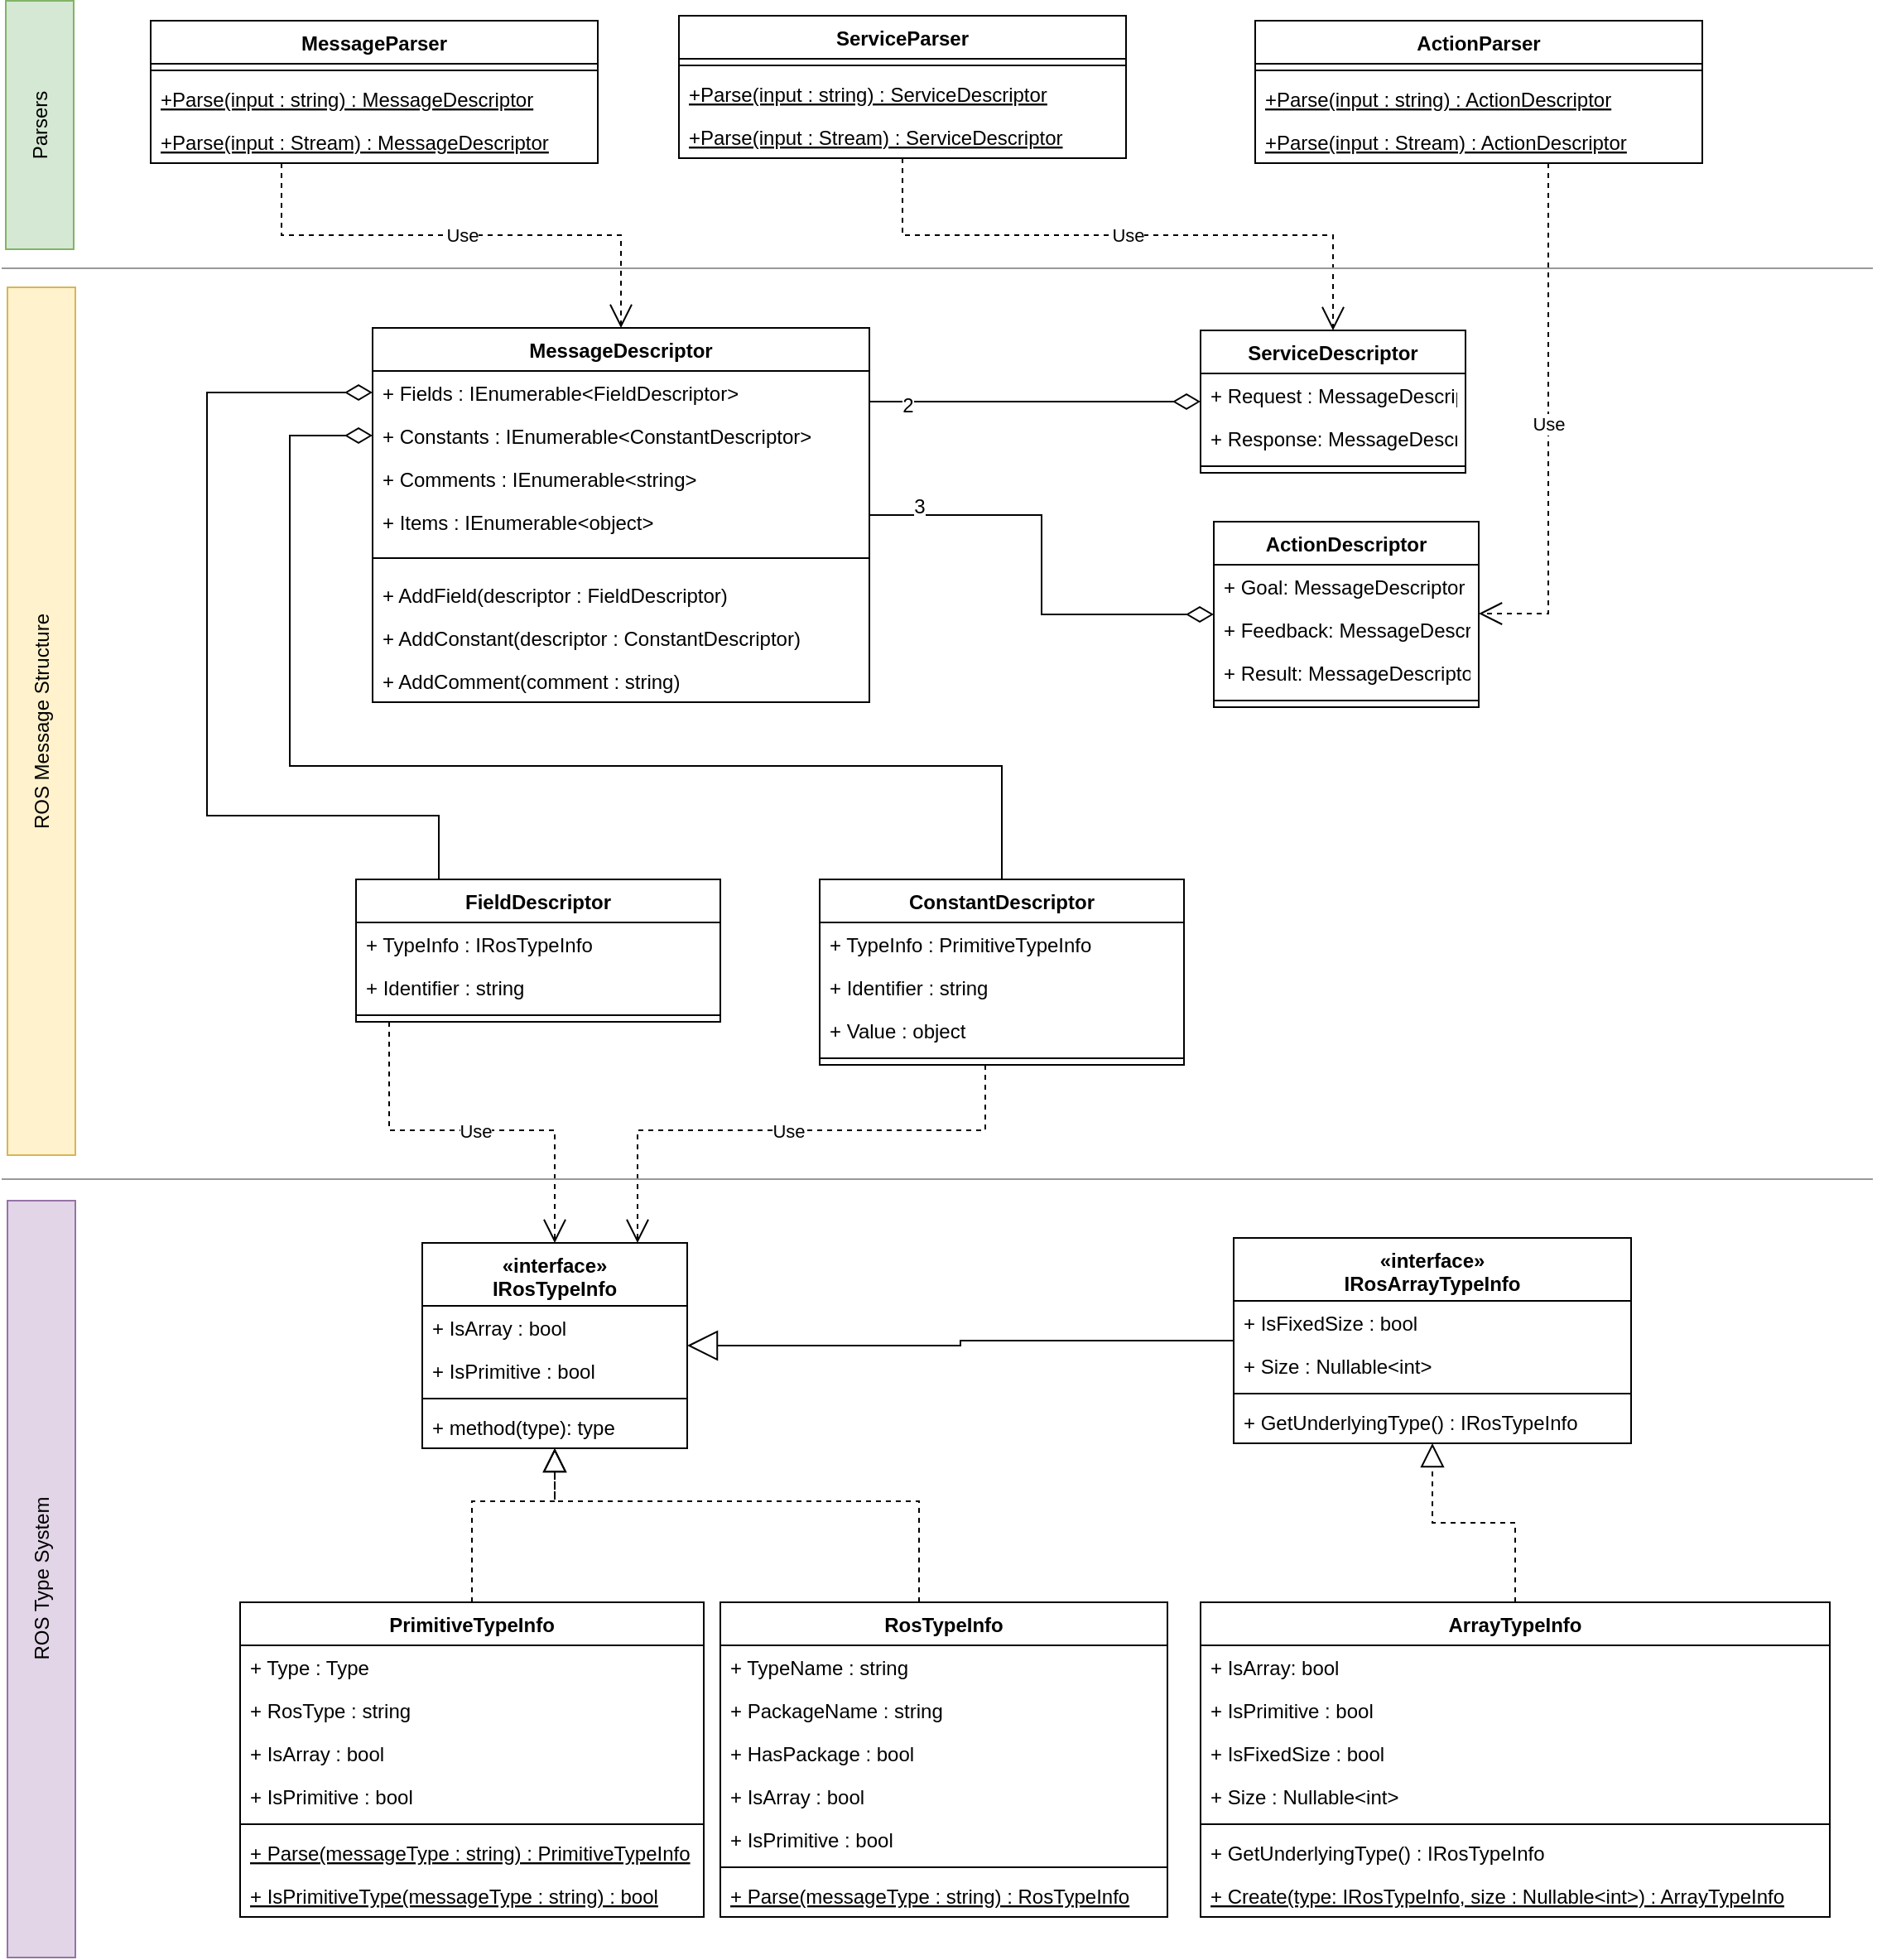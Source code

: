 <mxfile version="10.6.3" type="device"><diagram id="qIVqryf3DqR0_t44Gg5U" name="Seite-1"><mxGraphModel dx="2861" dy="1208" grid="1" gridSize="10" guides="1" tooltips="1" connect="1" arrows="1" fold="1" page="1" pageScale="1" pageWidth="827" pageHeight="1169" math="0" shadow="0"><root><mxCell id="0"/><mxCell id="1" parent="0"/><mxCell id="UwxIVb6_QU6ZaMt9TQQ8-121" value="Parsers" style="rounded=0;whiteSpace=wrap;html=1;fillColor=#d5e8d4;strokeColor=#82b366;rotation=-90;" vertex="1" parent="1"><mxGeometry x="-822" y="83" width="150" height="41" as="geometry"/></mxCell><mxCell id="UwxIVb6_QU6ZaMt9TQQ8-1" value="MessageDescriptor&#10;" style="swimlane;fontStyle=1;align=center;verticalAlign=top;childLayout=stackLayout;horizontal=1;startSize=26;horizontalStack=0;resizeParent=1;resizeParentMax=0;resizeLast=0;collapsible=1;marginBottom=0;" vertex="1" parent="1"><mxGeometry x="-546" y="226" width="300" height="226" as="geometry"/></mxCell><mxCell id="UwxIVb6_QU6ZaMt9TQQ8-2" value="+ Fields : IEnumerable&lt;FieldDescriptor&gt;&#10;" style="text;strokeColor=none;fillColor=none;align=left;verticalAlign=top;spacingLeft=4;spacingRight=4;overflow=hidden;rotatable=0;points=[[0,0.5],[1,0.5]];portConstraint=eastwest;" vertex="1" parent="UwxIVb6_QU6ZaMt9TQQ8-1"><mxGeometry y="26" width="300" height="26" as="geometry"/></mxCell><mxCell id="UwxIVb6_QU6ZaMt9TQQ8-5" value="+ Constants : IEnumerable&lt;ConstantDescriptor&gt;&#10;" style="text;strokeColor=none;fillColor=none;align=left;verticalAlign=top;spacingLeft=4;spacingRight=4;overflow=hidden;rotatable=0;points=[[0,0.5],[1,0.5]];portConstraint=eastwest;" vertex="1" parent="UwxIVb6_QU6ZaMt9TQQ8-1"><mxGeometry y="52" width="300" height="26" as="geometry"/></mxCell><mxCell id="UwxIVb6_QU6ZaMt9TQQ8-6" value="+ Comments : IEnumerable&lt;string&gt;&#10;" style="text;strokeColor=none;fillColor=none;align=left;verticalAlign=top;spacingLeft=4;spacingRight=4;overflow=hidden;rotatable=0;points=[[0,0.5],[1,0.5]];portConstraint=eastwest;" vertex="1" parent="UwxIVb6_QU6ZaMt9TQQ8-1"><mxGeometry y="78" width="300" height="26" as="geometry"/></mxCell><mxCell id="UwxIVb6_QU6ZaMt9TQQ8-9" value="+ Items : IEnumerable&lt;object&gt;&#10;" style="text;strokeColor=none;fillColor=none;align=left;verticalAlign=top;spacingLeft=4;spacingRight=4;overflow=hidden;rotatable=0;points=[[0,0.5],[1,0.5]];portConstraint=eastwest;" vertex="1" parent="UwxIVb6_QU6ZaMt9TQQ8-1"><mxGeometry y="104" width="300" height="26" as="geometry"/></mxCell><mxCell id="UwxIVb6_QU6ZaMt9TQQ8-3" value="" style="line;strokeWidth=1;fillColor=none;align=left;verticalAlign=middle;spacingTop=-1;spacingLeft=3;spacingRight=3;rotatable=0;labelPosition=right;points=[];portConstraint=eastwest;" vertex="1" parent="UwxIVb6_QU6ZaMt9TQQ8-1"><mxGeometry y="130" width="300" height="18" as="geometry"/></mxCell><mxCell id="UwxIVb6_QU6ZaMt9TQQ8-4" value="+ AddField(descriptor : FieldDescriptor)&#10;" style="text;strokeColor=none;fillColor=none;align=left;verticalAlign=top;spacingLeft=4;spacingRight=4;overflow=hidden;rotatable=0;points=[[0,0.5],[1,0.5]];portConstraint=eastwest;" vertex="1" parent="UwxIVb6_QU6ZaMt9TQQ8-1"><mxGeometry y="148" width="300" height="26" as="geometry"/></mxCell><mxCell id="UwxIVb6_QU6ZaMt9TQQ8-7" value="+ AddConstant(descriptor : ConstantDescriptor)&#10;" style="text;strokeColor=none;fillColor=none;align=left;verticalAlign=top;spacingLeft=4;spacingRight=4;overflow=hidden;rotatable=0;points=[[0,0.5],[1,0.5]];portConstraint=eastwest;" vertex="1" parent="UwxIVb6_QU6ZaMt9TQQ8-1"><mxGeometry y="174" width="300" height="26" as="geometry"/></mxCell><mxCell id="UwxIVb6_QU6ZaMt9TQQ8-8" value="+ AddComment(comment : string)&#10;" style="text;strokeColor=none;fillColor=none;align=left;verticalAlign=top;spacingLeft=4;spacingRight=4;overflow=hidden;rotatable=0;points=[[0,0.5],[1,0.5]];portConstraint=eastwest;" vertex="1" parent="UwxIVb6_QU6ZaMt9TQQ8-1"><mxGeometry y="200" width="300" height="26" as="geometry"/></mxCell><mxCell id="UwxIVb6_QU6ZaMt9TQQ8-10" value="FieldDescriptor&#10;" style="swimlane;fontStyle=1;align=center;verticalAlign=top;childLayout=stackLayout;horizontal=1;startSize=26;horizontalStack=0;resizeParent=1;resizeParentMax=0;resizeLast=0;collapsible=1;marginBottom=0;" vertex="1" parent="1"><mxGeometry x="-556" y="559" width="220" height="86" as="geometry"/></mxCell><mxCell id="UwxIVb6_QU6ZaMt9TQQ8-11" value="+ TypeInfo : IRosTypeInfo&#10;" style="text;strokeColor=none;fillColor=none;align=left;verticalAlign=top;spacingLeft=4;spacingRight=4;overflow=hidden;rotatable=0;points=[[0,0.5],[1,0.5]];portConstraint=eastwest;" vertex="1" parent="UwxIVb6_QU6ZaMt9TQQ8-10"><mxGeometry y="26" width="220" height="26" as="geometry"/></mxCell><mxCell id="UwxIVb6_QU6ZaMt9TQQ8-17" value="+ Identifier : string&#10;" style="text;strokeColor=none;fillColor=none;align=left;verticalAlign=top;spacingLeft=4;spacingRight=4;overflow=hidden;rotatable=0;points=[[0,0.5],[1,0.5]];portConstraint=eastwest;" vertex="1" parent="UwxIVb6_QU6ZaMt9TQQ8-10"><mxGeometry y="52" width="220" height="26" as="geometry"/></mxCell><mxCell id="UwxIVb6_QU6ZaMt9TQQ8-12" value="" style="line;strokeWidth=1;fillColor=none;align=left;verticalAlign=middle;spacingTop=-1;spacingLeft=3;spacingRight=3;rotatable=0;labelPosition=right;points=[];portConstraint=eastwest;" vertex="1" parent="UwxIVb6_QU6ZaMt9TQQ8-10"><mxGeometry y="78" width="220" height="8" as="geometry"/></mxCell><mxCell id="UwxIVb6_QU6ZaMt9TQQ8-22" value="ConstantDescriptor&#10;" style="swimlane;fontStyle=1;align=center;verticalAlign=top;childLayout=stackLayout;horizontal=1;startSize=26;horizontalStack=0;resizeParent=1;resizeParentMax=0;resizeLast=0;collapsible=1;marginBottom=0;" vertex="1" parent="1"><mxGeometry x="-276" y="559" width="220" height="112" as="geometry"/></mxCell><mxCell id="UwxIVb6_QU6ZaMt9TQQ8-23" value="+ TypeInfo : PrimitiveTypeInfo&#10;" style="text;strokeColor=none;fillColor=none;align=left;verticalAlign=top;spacingLeft=4;spacingRight=4;overflow=hidden;rotatable=0;points=[[0,0.5],[1,0.5]];portConstraint=eastwest;" vertex="1" parent="UwxIVb6_QU6ZaMt9TQQ8-22"><mxGeometry y="26" width="220" height="26" as="geometry"/></mxCell><mxCell id="UwxIVb6_QU6ZaMt9TQQ8-24" value="+ Identifier : string&#10;" style="text;strokeColor=none;fillColor=none;align=left;verticalAlign=top;spacingLeft=4;spacingRight=4;overflow=hidden;rotatable=0;points=[[0,0.5],[1,0.5]];portConstraint=eastwest;" vertex="1" parent="UwxIVb6_QU6ZaMt9TQQ8-22"><mxGeometry y="52" width="220" height="26" as="geometry"/></mxCell><mxCell id="UwxIVb6_QU6ZaMt9TQQ8-26" value="+ Value : object&#10;" style="text;strokeColor=none;fillColor=none;align=left;verticalAlign=top;spacingLeft=4;spacingRight=4;overflow=hidden;rotatable=0;points=[[0,0.5],[1,0.5]];portConstraint=eastwest;" vertex="1" parent="UwxIVb6_QU6ZaMt9TQQ8-22"><mxGeometry y="78" width="220" height="26" as="geometry"/></mxCell><mxCell id="UwxIVb6_QU6ZaMt9TQQ8-25" value="" style="line;strokeWidth=1;fillColor=none;align=left;verticalAlign=middle;spacingTop=-1;spacingLeft=3;spacingRight=3;rotatable=0;labelPosition=right;points=[];portConstraint=eastwest;" vertex="1" parent="UwxIVb6_QU6ZaMt9TQQ8-22"><mxGeometry y="104" width="220" height="8" as="geometry"/></mxCell><mxCell id="UwxIVb6_QU6ZaMt9TQQ8-29" value="«interface»&#10;IRosTypeInfo" style="swimlane;fontStyle=1;align=center;verticalAlign=top;childLayout=stackLayout;horizontal=1;startSize=38;horizontalStack=0;resizeParent=1;resizeParentMax=0;resizeLast=0;collapsible=1;marginBottom=0;" vertex="1" parent="1"><mxGeometry x="-516" y="778.5" width="160" height="124" as="geometry"/></mxCell><mxCell id="UwxIVb6_QU6ZaMt9TQQ8-30" value="+ IsArray : bool&#10;&#10;" style="text;strokeColor=none;fillColor=none;align=left;verticalAlign=top;spacingLeft=4;spacingRight=4;overflow=hidden;rotatable=0;points=[[0,0.5],[1,0.5]];portConstraint=eastwest;" vertex="1" parent="UwxIVb6_QU6ZaMt9TQQ8-29"><mxGeometry y="38" width="160" height="26" as="geometry"/></mxCell><mxCell id="UwxIVb6_QU6ZaMt9TQQ8-39" value="+ IsPrimitive : bool&#10;" style="text;strokeColor=none;fillColor=none;align=left;verticalAlign=top;spacingLeft=4;spacingRight=4;overflow=hidden;rotatable=0;points=[[0,0.5],[1,0.5]];portConstraint=eastwest;" vertex="1" parent="UwxIVb6_QU6ZaMt9TQQ8-29"><mxGeometry y="64" width="160" height="26" as="geometry"/></mxCell><mxCell id="UwxIVb6_QU6ZaMt9TQQ8-31" value="" style="line;strokeWidth=1;fillColor=none;align=left;verticalAlign=middle;spacingTop=-1;spacingLeft=3;spacingRight=3;rotatable=0;labelPosition=right;points=[];portConstraint=eastwest;" vertex="1" parent="UwxIVb6_QU6ZaMt9TQQ8-29"><mxGeometry y="90" width="160" height="8" as="geometry"/></mxCell><mxCell id="UwxIVb6_QU6ZaMt9TQQ8-32" value="+ method(type): type" style="text;strokeColor=none;fillColor=none;align=left;verticalAlign=top;spacingLeft=4;spacingRight=4;overflow=hidden;rotatable=0;points=[[0,0.5],[1,0.5]];portConstraint=eastwest;" vertex="1" parent="UwxIVb6_QU6ZaMt9TQQ8-29"><mxGeometry y="98" width="160" height="26" as="geometry"/></mxCell><mxCell id="UwxIVb6_QU6ZaMt9TQQ8-40" value="«interface»&#10;IRosArrayTypeInfo" style="swimlane;fontStyle=1;align=center;verticalAlign=top;childLayout=stackLayout;horizontal=1;startSize=38;horizontalStack=0;resizeParent=1;resizeParentMax=0;resizeLast=0;collapsible=1;marginBottom=0;" vertex="1" parent="1"><mxGeometry x="-26" y="775.5" width="240" height="124" as="geometry"/></mxCell><mxCell id="UwxIVb6_QU6ZaMt9TQQ8-41" value="+ IsFixedSize : bool&#10;" style="text;strokeColor=none;fillColor=none;align=left;verticalAlign=top;spacingLeft=4;spacingRight=4;overflow=hidden;rotatable=0;points=[[0,0.5],[1,0.5]];portConstraint=eastwest;" vertex="1" parent="UwxIVb6_QU6ZaMt9TQQ8-40"><mxGeometry y="38" width="240" height="26" as="geometry"/></mxCell><mxCell id="UwxIVb6_QU6ZaMt9TQQ8-51" value="+ Size : Nullable&lt;int&gt;&#10;" style="text;strokeColor=none;fillColor=none;align=left;verticalAlign=top;spacingLeft=4;spacingRight=4;overflow=hidden;rotatable=0;points=[[0,0.5],[1,0.5]];portConstraint=eastwest;" vertex="1" parent="UwxIVb6_QU6ZaMt9TQQ8-40"><mxGeometry y="64" width="240" height="26" as="geometry"/></mxCell><mxCell id="UwxIVb6_QU6ZaMt9TQQ8-43" value="" style="line;strokeWidth=1;fillColor=none;align=left;verticalAlign=middle;spacingTop=-1;spacingLeft=3;spacingRight=3;rotatable=0;labelPosition=right;points=[];portConstraint=eastwest;" vertex="1" parent="UwxIVb6_QU6ZaMt9TQQ8-40"><mxGeometry y="90" width="240" height="8" as="geometry"/></mxCell><mxCell id="UwxIVb6_QU6ZaMt9TQQ8-44" value="+ GetUnderlyingType() : IRosTypeInfo" style="text;strokeColor=none;fillColor=none;align=left;verticalAlign=top;spacingLeft=4;spacingRight=4;overflow=hidden;rotatable=0;points=[[0,0.5],[1,0.5]];portConstraint=eastwest;" vertex="1" parent="UwxIVb6_QU6ZaMt9TQQ8-40"><mxGeometry y="98" width="240" height="26" as="geometry"/></mxCell><mxCell id="UwxIVb6_QU6ZaMt9TQQ8-45" value="ArrayTypeInfo" style="swimlane;fontStyle=1;align=center;verticalAlign=top;childLayout=stackLayout;horizontal=1;startSize=26;horizontalStack=0;resizeParent=1;resizeParentMax=0;resizeLast=0;collapsible=1;marginBottom=0;" vertex="1" parent="1"><mxGeometry x="-46" y="995.5" width="380" height="190" as="geometry"/></mxCell><mxCell id="UwxIVb6_QU6ZaMt9TQQ8-53" value="+ IsArray: bool&#10;" style="text;strokeColor=none;fillColor=none;align=left;verticalAlign=top;spacingLeft=4;spacingRight=4;overflow=hidden;rotatable=0;points=[[0,0.5],[1,0.5]];portConstraint=eastwest;" vertex="1" parent="UwxIVb6_QU6ZaMt9TQQ8-45"><mxGeometry y="26" width="380" height="26" as="geometry"/></mxCell><mxCell id="UwxIVb6_QU6ZaMt9TQQ8-54" value="+ IsPrimitive : bool&#10;" style="text;strokeColor=none;fillColor=none;align=left;verticalAlign=top;spacingLeft=4;spacingRight=4;overflow=hidden;rotatable=0;points=[[0,0.5],[1,0.5]];portConstraint=eastwest;" vertex="1" parent="UwxIVb6_QU6ZaMt9TQQ8-45"><mxGeometry y="52" width="380" height="26" as="geometry"/></mxCell><mxCell id="UwxIVb6_QU6ZaMt9TQQ8-46" value="+ IsFixedSize : bool&#10;&#10;" style="text;strokeColor=none;fillColor=none;align=left;verticalAlign=top;spacingLeft=4;spacingRight=4;overflow=hidden;rotatable=0;points=[[0,0.5],[1,0.5]];portConstraint=eastwest;" vertex="1" parent="UwxIVb6_QU6ZaMt9TQQ8-45"><mxGeometry y="78" width="380" height="26" as="geometry"/></mxCell><mxCell id="UwxIVb6_QU6ZaMt9TQQ8-49" value="+ Size : Nullable&lt;int&gt;" style="text;strokeColor=none;fillColor=none;align=left;verticalAlign=top;spacingLeft=4;spacingRight=4;overflow=hidden;rotatable=0;points=[[0,0.5],[1,0.5]];portConstraint=eastwest;" vertex="1" parent="UwxIVb6_QU6ZaMt9TQQ8-45"><mxGeometry y="104" width="380" height="26" as="geometry"/></mxCell><mxCell id="UwxIVb6_QU6ZaMt9TQQ8-47" value="" style="line;strokeWidth=1;fillColor=none;align=left;verticalAlign=middle;spacingTop=-1;spacingLeft=3;spacingRight=3;rotatable=0;labelPosition=right;points=[];portConstraint=eastwest;" vertex="1" parent="UwxIVb6_QU6ZaMt9TQQ8-45"><mxGeometry y="130" width="380" height="8" as="geometry"/></mxCell><mxCell id="UwxIVb6_QU6ZaMt9TQQ8-48" value="+ GetUnderlyingType() : IRosTypeInfo" style="text;strokeColor=none;fillColor=none;align=left;verticalAlign=top;spacingLeft=4;spacingRight=4;overflow=hidden;rotatable=0;points=[[0,0.5],[1,0.5]];portConstraint=eastwest;" vertex="1" parent="UwxIVb6_QU6ZaMt9TQQ8-45"><mxGeometry y="138" width="380" height="26" as="geometry"/></mxCell><mxCell id="UwxIVb6_QU6ZaMt9TQQ8-71" value="+ Create(type: IRosTypeInfo, size : Nullable&lt;int&gt;) : ArrayTypeInfo" style="text;strokeColor=none;fillColor=none;align=left;verticalAlign=top;spacingLeft=4;spacingRight=4;overflow=hidden;rotatable=0;points=[[0,0.5],[1,0.5]];portConstraint=eastwest;fontStyle=4" vertex="1" parent="UwxIVb6_QU6ZaMt9TQQ8-45"><mxGeometry y="164" width="380" height="26" as="geometry"/></mxCell><mxCell id="UwxIVb6_QU6ZaMt9TQQ8-55" value="PrimitiveTypeInfo&#10;" style="swimlane;fontStyle=1;align=center;verticalAlign=top;childLayout=stackLayout;horizontal=1;startSize=26;horizontalStack=0;resizeParent=1;resizeParentMax=0;resizeLast=0;collapsible=1;marginBottom=0;" vertex="1" parent="1"><mxGeometry x="-626" y="995.5" width="280" height="190" as="geometry"/></mxCell><mxCell id="UwxIVb6_QU6ZaMt9TQQ8-60" value="+ Type : Type&#10;" style="text;strokeColor=none;fillColor=none;align=left;verticalAlign=top;spacingLeft=4;spacingRight=4;overflow=hidden;rotatable=0;points=[[0,0.5],[1,0.5]];portConstraint=eastwest;" vertex="1" parent="UwxIVb6_QU6ZaMt9TQQ8-55"><mxGeometry y="26" width="280" height="26" as="geometry"/></mxCell><mxCell id="UwxIVb6_QU6ZaMt9TQQ8-61" value="+ RosType : string&#10;" style="text;strokeColor=none;fillColor=none;align=left;verticalAlign=top;spacingLeft=4;spacingRight=4;overflow=hidden;rotatable=0;points=[[0,0.5],[1,0.5]];portConstraint=eastwest;" vertex="1" parent="UwxIVb6_QU6ZaMt9TQQ8-55"><mxGeometry y="52" width="280" height="26" as="geometry"/></mxCell><mxCell id="UwxIVb6_QU6ZaMt9TQQ8-56" value="+ IsArray : bool&#10;&#10;" style="text;strokeColor=none;fillColor=none;align=left;verticalAlign=top;spacingLeft=4;spacingRight=4;overflow=hidden;rotatable=0;points=[[0,0.5],[1,0.5]];portConstraint=eastwest;" vertex="1" parent="UwxIVb6_QU6ZaMt9TQQ8-55"><mxGeometry y="78" width="280" height="26" as="geometry"/></mxCell><mxCell id="UwxIVb6_QU6ZaMt9TQQ8-59" value="+ IsPrimitive : bool&#10;" style="text;strokeColor=none;fillColor=none;align=left;verticalAlign=top;spacingLeft=4;spacingRight=4;overflow=hidden;rotatable=0;points=[[0,0.5],[1,0.5]];portConstraint=eastwest;" vertex="1" parent="UwxIVb6_QU6ZaMt9TQQ8-55"><mxGeometry y="104" width="280" height="26" as="geometry"/></mxCell><mxCell id="UwxIVb6_QU6ZaMt9TQQ8-57" value="" style="line;strokeWidth=1;fillColor=none;align=left;verticalAlign=middle;spacingTop=-1;spacingLeft=3;spacingRight=3;rotatable=0;labelPosition=right;points=[];portConstraint=eastwest;" vertex="1" parent="UwxIVb6_QU6ZaMt9TQQ8-55"><mxGeometry y="130" width="280" height="8" as="geometry"/></mxCell><mxCell id="UwxIVb6_QU6ZaMt9TQQ8-58" value="+ Parse(messageType : string) : PrimitiveTypeInfo" style="text;strokeColor=none;fillColor=none;align=left;verticalAlign=top;spacingLeft=4;spacingRight=4;overflow=hidden;rotatable=0;points=[[0,0.5],[1,0.5]];portConstraint=eastwest;fontStyle=4" vertex="1" parent="UwxIVb6_QU6ZaMt9TQQ8-55"><mxGeometry y="138" width="280" height="26" as="geometry"/></mxCell><mxCell id="UwxIVb6_QU6ZaMt9TQQ8-70" value="+ IsPrimitiveType(messageType : string) : bool" style="text;strokeColor=none;fillColor=none;align=left;verticalAlign=top;spacingLeft=4;spacingRight=4;overflow=hidden;rotatable=0;points=[[0,0.5],[1,0.5]];portConstraint=eastwest;fontStyle=4" vertex="1" parent="UwxIVb6_QU6ZaMt9TQQ8-55"><mxGeometry y="164" width="280" height="26" as="geometry"/></mxCell><mxCell id="UwxIVb6_QU6ZaMt9TQQ8-62" value="RosTypeInfo" style="swimlane;fontStyle=1;align=center;verticalAlign=top;childLayout=stackLayout;horizontal=1;startSize=26;horizontalStack=0;resizeParent=1;resizeParentMax=0;resizeLast=0;collapsible=1;marginBottom=0;" vertex="1" parent="1"><mxGeometry x="-336" y="995.5" width="270" height="190" as="geometry"/></mxCell><mxCell id="UwxIVb6_QU6ZaMt9TQQ8-63" value="+ TypeName : string&#10;" style="text;strokeColor=none;fillColor=none;align=left;verticalAlign=top;spacingLeft=4;spacingRight=4;overflow=hidden;rotatable=0;points=[[0,0.5],[1,0.5]];portConstraint=eastwest;" vertex="1" parent="UwxIVb6_QU6ZaMt9TQQ8-62"><mxGeometry y="26" width="270" height="26" as="geometry"/></mxCell><mxCell id="UwxIVb6_QU6ZaMt9TQQ8-66" value="+ PackageName : string&#10;" style="text;strokeColor=none;fillColor=none;align=left;verticalAlign=top;spacingLeft=4;spacingRight=4;overflow=hidden;rotatable=0;points=[[0,0.5],[1,0.5]];portConstraint=eastwest;" vertex="1" parent="UwxIVb6_QU6ZaMt9TQQ8-62"><mxGeometry y="52" width="270" height="26" as="geometry"/></mxCell><mxCell id="UwxIVb6_QU6ZaMt9TQQ8-67" value="+ HasPackage : bool&#10;" style="text;strokeColor=none;fillColor=none;align=left;verticalAlign=top;spacingLeft=4;spacingRight=4;overflow=hidden;rotatable=0;points=[[0,0.5],[1,0.5]];portConstraint=eastwest;" vertex="1" parent="UwxIVb6_QU6ZaMt9TQQ8-62"><mxGeometry y="78" width="270" height="26" as="geometry"/></mxCell><mxCell id="UwxIVb6_QU6ZaMt9TQQ8-68" value="+ IsArray : bool&#10;" style="text;strokeColor=none;fillColor=none;align=left;verticalAlign=top;spacingLeft=4;spacingRight=4;overflow=hidden;rotatable=0;points=[[0,0.5],[1,0.5]];portConstraint=eastwest;" vertex="1" parent="UwxIVb6_QU6ZaMt9TQQ8-62"><mxGeometry y="104" width="270" height="26" as="geometry"/></mxCell><mxCell id="UwxIVb6_QU6ZaMt9TQQ8-69" value="+ IsPrimitive : bool&#10;" style="text;strokeColor=none;fillColor=none;align=left;verticalAlign=top;spacingLeft=4;spacingRight=4;overflow=hidden;rotatable=0;points=[[0,0.5],[1,0.5]];portConstraint=eastwest;" vertex="1" parent="UwxIVb6_QU6ZaMt9TQQ8-62"><mxGeometry y="130" width="270" height="26" as="geometry"/></mxCell><mxCell id="UwxIVb6_QU6ZaMt9TQQ8-64" value="" style="line;strokeWidth=1;fillColor=none;align=left;verticalAlign=middle;spacingTop=-1;spacingLeft=3;spacingRight=3;rotatable=0;labelPosition=right;points=[];portConstraint=eastwest;" vertex="1" parent="UwxIVb6_QU6ZaMt9TQQ8-62"><mxGeometry y="156" width="270" height="8" as="geometry"/></mxCell><mxCell id="UwxIVb6_QU6ZaMt9TQQ8-65" value="+ Parse(messageType : string) : RosTypeInfo" style="text;strokeColor=none;fillColor=none;align=left;verticalAlign=top;spacingLeft=4;spacingRight=4;overflow=hidden;rotatable=0;points=[[0,0.5],[1,0.5]];portConstraint=eastwest;fontStyle=4" vertex="1" parent="UwxIVb6_QU6ZaMt9TQQ8-62"><mxGeometry y="164" width="270" height="26" as="geometry"/></mxCell><mxCell id="UwxIVb6_QU6ZaMt9TQQ8-74" value="" style="endArrow=block;dashed=1;endFill=0;endSize=12;html=1;rounded=0;edgeStyle=orthogonalEdgeStyle;" edge="1" parent="1" source="UwxIVb6_QU6ZaMt9TQQ8-55" target="UwxIVb6_QU6ZaMt9TQQ8-29"><mxGeometry width="160" relative="1" as="geometry"><mxPoint x="-546" y="944.5" as="sourcePoint"/><mxPoint x="-386" y="944.5" as="targetPoint"/><Array as="points"><mxPoint x="-486" y="934.5"/><mxPoint x="-436" y="934.5"/></Array></mxGeometry></mxCell><mxCell id="UwxIVb6_QU6ZaMt9TQQ8-75" value="" style="endArrow=block;dashed=1;endFill=0;endSize=12;html=1;rounded=0;edgeStyle=orthogonalEdgeStyle;" edge="1" parent="1" source="UwxIVb6_QU6ZaMt9TQQ8-62" target="UwxIVb6_QU6ZaMt9TQQ8-29"><mxGeometry width="160" relative="1" as="geometry"><mxPoint x="-457" y="1005.5" as="sourcePoint"/><mxPoint x="-438.4" y="912.5" as="targetPoint"/><Array as="points"><mxPoint x="-216" y="934.5"/><mxPoint x="-436" y="934.5"/></Array></mxGeometry></mxCell><mxCell id="UwxIVb6_QU6ZaMt9TQQ8-76" value="" style="endArrow=block;dashed=1;endFill=0;endSize=12;html=1;rounded=0;edgeStyle=orthogonalEdgeStyle;" edge="1" parent="1" source="UwxIVb6_QU6ZaMt9TQQ8-45" target="UwxIVb6_QU6ZaMt9TQQ8-40"><mxGeometry width="160" relative="1" as="geometry"><mxPoint x="-122.3" y="982.5" as="sourcePoint"/><mxPoint x="-209.72" y="889.5" as="targetPoint"/></mxGeometry></mxCell><mxCell id="UwxIVb6_QU6ZaMt9TQQ8-77" value="" style="endArrow=block;endSize=16;endFill=0;html=1;rounded=0;edgeStyle=orthogonalEdgeStyle;" edge="1" parent="1" source="UwxIVb6_QU6ZaMt9TQQ8-40" target="UwxIVb6_QU6ZaMt9TQQ8-29"><mxGeometry x="-0.03" y="-1" width="160" relative="1" as="geometry"><mxPoint x="-246" y="854.5" as="sourcePoint"/><mxPoint x="-156" y="774.5" as="targetPoint"/><mxPoint as="offset"/></mxGeometry></mxCell><mxCell id="UwxIVb6_QU6ZaMt9TQQ8-78" value="Use" style="endArrow=open;endSize=12;dashed=1;html=1;rounded=0;edgeStyle=orthogonalEdgeStyle;" edge="1" parent="1" source="UwxIVb6_QU6ZaMt9TQQ8-10" target="UwxIVb6_QU6ZaMt9TQQ8-29"><mxGeometry width="160" relative="1" as="geometry"><mxPoint x="-456" y="704.5" as="sourcePoint"/><mxPoint x="-296" y="704.5" as="targetPoint"/><Array as="points"><mxPoint x="-536" y="710.5"/><mxPoint x="-436" y="710.5"/></Array></mxGeometry></mxCell><mxCell id="UwxIVb6_QU6ZaMt9TQQ8-79" value="Use" style="endArrow=open;endSize=12;dashed=1;html=1;rounded=0;edgeStyle=orthogonalEdgeStyle;" edge="1" parent="1" source="UwxIVb6_QU6ZaMt9TQQ8-22" target="UwxIVb6_QU6ZaMt9TQQ8-29"><mxGeometry width="160" relative="1" as="geometry"><mxPoint x="-405.897" y="651.5" as="sourcePoint"/><mxPoint x="-276" y="754.5" as="targetPoint"/><Array as="points"><mxPoint x="-176" y="710.5"/><mxPoint x="-386" y="710.5"/></Array></mxGeometry></mxCell><mxCell id="UwxIVb6_QU6ZaMt9TQQ8-80" value="" style="endArrow=none;html=1;endSize=12;startArrow=diamondThin;startSize=14;startFill=0;edgeStyle=orthogonalEdgeStyle;align=left;verticalAlign=bottom;rounded=0;endFill=0;" edge="1" parent="1" source="UwxIVb6_QU6ZaMt9TQQ8-2" target="UwxIVb6_QU6ZaMt9TQQ8-10"><mxGeometry x="-0.908" y="-10" relative="1" as="geometry"><mxPoint x="304" y="280.5" as="sourcePoint"/><mxPoint x="-126" y="510.5" as="targetPoint"/><Array as="points"><mxPoint x="-646" y="265.5"/><mxPoint x="-646" y="520.5"/><mxPoint x="-506" y="520.5"/></Array><mxPoint as="offset"/></mxGeometry></mxCell><mxCell id="UwxIVb6_QU6ZaMt9TQQ8-82" value="" style="endArrow=none;html=1;endSize=12;startArrow=diamondThin;startSize=14;startFill=0;edgeStyle=orthogonalEdgeStyle;align=left;verticalAlign=bottom;rounded=0;endFill=0;" edge="1" parent="1" source="UwxIVb6_QU6ZaMt9TQQ8-5" target="UwxIVb6_QU6ZaMt9TQQ8-22"><mxGeometry x="-0.546" y="-10" relative="1" as="geometry"><mxPoint x="84" y="530.5" as="sourcePoint"/><mxPoint x="354" y="510.5" as="targetPoint"/><Array as="points"><mxPoint x="-596" y="291.5"/><mxPoint x="-596" y="490.5"/><mxPoint x="-166" y="490.5"/></Array><mxPoint as="offset"/></mxGeometry></mxCell><mxCell id="UwxIVb6_QU6ZaMt9TQQ8-86" value="ServiceDescriptor&#10;" style="swimlane;fontStyle=1;align=center;verticalAlign=top;childLayout=stackLayout;horizontal=1;startSize=26;horizontalStack=0;resizeParent=1;resizeParentMax=0;resizeLast=0;collapsible=1;marginBottom=0;" vertex="1" parent="1"><mxGeometry x="-46" y="227.5" width="160" height="86" as="geometry"/></mxCell><mxCell id="UwxIVb6_QU6ZaMt9TQQ8-87" value="+ Request : MessageDescriptor" style="text;strokeColor=none;fillColor=none;align=left;verticalAlign=top;spacingLeft=4;spacingRight=4;overflow=hidden;rotatable=0;points=[[0,0.5],[1,0.5]];portConstraint=eastwest;" vertex="1" parent="UwxIVb6_QU6ZaMt9TQQ8-86"><mxGeometry y="26" width="160" height="26" as="geometry"/></mxCell><mxCell id="UwxIVb6_QU6ZaMt9TQQ8-90" value="+ Response: MessageDescriptor" style="text;strokeColor=none;fillColor=none;align=left;verticalAlign=top;spacingLeft=4;spacingRight=4;overflow=hidden;rotatable=0;points=[[0,0.5],[1,0.5]];portConstraint=eastwest;" vertex="1" parent="UwxIVb6_QU6ZaMt9TQQ8-86"><mxGeometry y="52" width="160" height="26" as="geometry"/></mxCell><mxCell id="UwxIVb6_QU6ZaMt9TQQ8-88" value="" style="line;strokeWidth=1;fillColor=none;align=left;verticalAlign=middle;spacingTop=-1;spacingLeft=3;spacingRight=3;rotatable=0;labelPosition=right;points=[];portConstraint=eastwest;" vertex="1" parent="UwxIVb6_QU6ZaMt9TQQ8-86"><mxGeometry y="78" width="160" height="8" as="geometry"/></mxCell><mxCell id="UwxIVb6_QU6ZaMt9TQQ8-91" value="ActionDescriptor&#10;" style="swimlane;fontStyle=1;align=center;verticalAlign=top;childLayout=stackLayout;horizontal=1;startSize=26;horizontalStack=0;resizeParent=1;resizeParentMax=0;resizeLast=0;collapsible=1;marginBottom=0;" vertex="1" parent="1"><mxGeometry x="-38" y="343" width="160" height="112" as="geometry"/></mxCell><mxCell id="UwxIVb6_QU6ZaMt9TQQ8-92" value="+ Goal: MessageDescriptor" style="text;strokeColor=none;fillColor=none;align=left;verticalAlign=top;spacingLeft=4;spacingRight=4;overflow=hidden;rotatable=0;points=[[0,0.5],[1,0.5]];portConstraint=eastwest;" vertex="1" parent="UwxIVb6_QU6ZaMt9TQQ8-91"><mxGeometry y="26" width="160" height="26" as="geometry"/></mxCell><mxCell id="UwxIVb6_QU6ZaMt9TQQ8-93" value="+ Feedback: MessageDescriptor" style="text;strokeColor=none;fillColor=none;align=left;verticalAlign=top;spacingLeft=4;spacingRight=4;overflow=hidden;rotatable=0;points=[[0,0.5],[1,0.5]];portConstraint=eastwest;" vertex="1" parent="UwxIVb6_QU6ZaMt9TQQ8-91"><mxGeometry y="52" width="160" height="26" as="geometry"/></mxCell><mxCell id="UwxIVb6_QU6ZaMt9TQQ8-95" value="+ Result: MessageDescriptor" style="text;strokeColor=none;fillColor=none;align=left;verticalAlign=top;spacingLeft=4;spacingRight=4;overflow=hidden;rotatable=0;points=[[0,0.5],[1,0.5]];portConstraint=eastwest;" vertex="1" parent="UwxIVb6_QU6ZaMt9TQQ8-91"><mxGeometry y="78" width="160" height="26" as="geometry"/></mxCell><mxCell id="UwxIVb6_QU6ZaMt9TQQ8-94" value="" style="line;strokeWidth=1;fillColor=none;align=left;verticalAlign=middle;spacingTop=-1;spacingLeft=3;spacingRight=3;rotatable=0;labelPosition=right;points=[];portConstraint=eastwest;" vertex="1" parent="UwxIVb6_QU6ZaMt9TQQ8-91"><mxGeometry y="104" width="160" height="8" as="geometry"/></mxCell><mxCell id="UwxIVb6_QU6ZaMt9TQQ8-96" value="" style="endArrow=none;html=1;endSize=12;startArrow=diamondThin;startSize=14;startFill=0;edgeStyle=orthogonalEdgeStyle;align=left;verticalAlign=bottom;rounded=0;endFill=0;" edge="1" parent="1" source="UwxIVb6_QU6ZaMt9TQQ8-91" target="UwxIVb6_QU6ZaMt9TQQ8-1"><mxGeometry x="-1" y="3" relative="1" as="geometry"><mxPoint x="-486" y="600.5" as="sourcePoint"/><mxPoint x="-326" y="600.5" as="targetPoint"/></mxGeometry></mxCell><mxCell id="UwxIVb6_QU6ZaMt9TQQ8-98" value="3&lt;br&gt;&lt;br&gt;" style="text;html=1;resizable=0;points=[];align=center;verticalAlign=middle;labelBackgroundColor=#ffffff;" vertex="1" connectable="0" parent="UwxIVb6_QU6ZaMt9TQQ8-96"><mxGeometry x="0.775" y="2" relative="1" as="geometry"><mxPoint as="offset"/></mxGeometry></mxCell><mxCell id="UwxIVb6_QU6ZaMt9TQQ8-99" value="" style="endArrow=none;html=1;endSize=12;startArrow=diamondThin;startSize=14;startFill=0;edgeStyle=orthogonalEdgeStyle;align=left;verticalAlign=bottom;rounded=0;endFill=0;" edge="1" parent="1" source="UwxIVb6_QU6ZaMt9TQQ8-86" target="UwxIVb6_QU6ZaMt9TQQ8-1"><mxGeometry x="-1" y="3" relative="1" as="geometry"><mxPoint x="-346" y="418.5" as="sourcePoint"/><mxPoint x="-216" y="352.667" as="targetPoint"/><Array as="points"><mxPoint x="-291" y="269.5"/><mxPoint x="-291" y="310.5"/></Array></mxGeometry></mxCell><mxCell id="UwxIVb6_QU6ZaMt9TQQ8-100" value="2" style="text;html=1;resizable=0;points=[];align=center;verticalAlign=middle;labelBackgroundColor=#ffffff;" vertex="1" connectable="0" parent="UwxIVb6_QU6ZaMt9TQQ8-99"><mxGeometry x="0.775" y="2" relative="1" as="geometry"><mxPoint as="offset"/></mxGeometry></mxCell><mxCell id="UwxIVb6_QU6ZaMt9TQQ8-101" value="MessageParser" style="swimlane;fontStyle=1;align=center;verticalAlign=top;childLayout=stackLayout;horizontal=1;startSize=26;horizontalStack=0;resizeParent=1;resizeParentMax=0;resizeLast=0;collapsible=1;marginBottom=0;" vertex="1" parent="1"><mxGeometry x="-680" y="40.5" width="270" height="86" as="geometry"/></mxCell><mxCell id="UwxIVb6_QU6ZaMt9TQQ8-103" value="" style="line;strokeWidth=1;fillColor=none;align=left;verticalAlign=middle;spacingTop=-1;spacingLeft=3;spacingRight=3;rotatable=0;labelPosition=right;points=[];portConstraint=eastwest;" vertex="1" parent="UwxIVb6_QU6ZaMt9TQQ8-101"><mxGeometry y="26" width="270" height="8" as="geometry"/></mxCell><mxCell id="UwxIVb6_QU6ZaMt9TQQ8-106" value="+Parse(input : string) : MessageDescriptor" style="text;strokeColor=none;fillColor=none;align=left;verticalAlign=top;spacingLeft=4;spacingRight=4;overflow=hidden;rotatable=0;points=[[0,0.5],[1,0.5]];portConstraint=eastwest;fontStyle=4" vertex="1" parent="UwxIVb6_QU6ZaMt9TQQ8-101"><mxGeometry y="34" width="270" height="26" as="geometry"/></mxCell><mxCell id="UwxIVb6_QU6ZaMt9TQQ8-105" value="+Parse(input : Stream) : MessageDescriptor" style="text;strokeColor=none;fillColor=none;align=left;verticalAlign=top;spacingLeft=4;spacingRight=4;overflow=hidden;rotatable=0;points=[[0,0.5],[1,0.5]];portConstraint=eastwest;fontStyle=4" vertex="1" parent="UwxIVb6_QU6ZaMt9TQQ8-101"><mxGeometry y="60" width="270" height="26" as="geometry"/></mxCell><mxCell id="UwxIVb6_QU6ZaMt9TQQ8-107" value="ServiceParser" style="swimlane;fontStyle=1;align=center;verticalAlign=top;childLayout=stackLayout;horizontal=1;startSize=26;horizontalStack=0;resizeParent=1;resizeParentMax=0;resizeLast=0;collapsible=1;marginBottom=0;" vertex="1" parent="1"><mxGeometry x="-361" y="37.5" width="270" height="86" as="geometry"/></mxCell><mxCell id="UwxIVb6_QU6ZaMt9TQQ8-108" value="" style="line;strokeWidth=1;fillColor=none;align=left;verticalAlign=middle;spacingTop=-1;spacingLeft=3;spacingRight=3;rotatable=0;labelPosition=right;points=[];portConstraint=eastwest;" vertex="1" parent="UwxIVb6_QU6ZaMt9TQQ8-107"><mxGeometry y="26" width="270" height="8" as="geometry"/></mxCell><mxCell id="UwxIVb6_QU6ZaMt9TQQ8-110" value="+Parse(input : string) : ServiceDescriptor" style="text;strokeColor=none;fillColor=none;align=left;verticalAlign=top;spacingLeft=4;spacingRight=4;overflow=hidden;rotatable=0;points=[[0,0.5],[1,0.5]];portConstraint=eastwest;fontStyle=4" vertex="1" parent="UwxIVb6_QU6ZaMt9TQQ8-107"><mxGeometry y="34" width="270" height="26" as="geometry"/></mxCell><mxCell id="UwxIVb6_QU6ZaMt9TQQ8-111" value="+Parse(input : Stream) : ServiceDescriptor" style="text;strokeColor=none;fillColor=none;align=left;verticalAlign=top;spacingLeft=4;spacingRight=4;overflow=hidden;rotatable=0;points=[[0,0.5],[1,0.5]];portConstraint=eastwest;fontStyle=4" vertex="1" parent="UwxIVb6_QU6ZaMt9TQQ8-107"><mxGeometry y="60" width="270" height="26" as="geometry"/></mxCell><mxCell id="UwxIVb6_QU6ZaMt9TQQ8-113" value="ActionParser" style="swimlane;fontStyle=1;align=center;verticalAlign=top;childLayout=stackLayout;horizontal=1;startSize=26;horizontalStack=0;resizeParent=1;resizeParentMax=0;resizeLast=0;collapsible=1;marginBottom=0;" vertex="1" parent="1"><mxGeometry x="-13" y="40.5" width="270" height="86" as="geometry"/></mxCell><mxCell id="UwxIVb6_QU6ZaMt9TQQ8-114" value="" style="line;strokeWidth=1;fillColor=none;align=left;verticalAlign=middle;spacingTop=-1;spacingLeft=3;spacingRight=3;rotatable=0;labelPosition=right;points=[];portConstraint=eastwest;" vertex="1" parent="UwxIVb6_QU6ZaMt9TQQ8-113"><mxGeometry y="26" width="270" height="8" as="geometry"/></mxCell><mxCell id="UwxIVb6_QU6ZaMt9TQQ8-116" value="+Parse(input : string) : ActionDescriptor" style="text;strokeColor=none;fillColor=none;align=left;verticalAlign=top;spacingLeft=4;spacingRight=4;overflow=hidden;rotatable=0;points=[[0,0.5],[1,0.5]];portConstraint=eastwest;fontStyle=4" vertex="1" parent="UwxIVb6_QU6ZaMt9TQQ8-113"><mxGeometry y="34" width="270" height="26" as="geometry"/></mxCell><mxCell id="UwxIVb6_QU6ZaMt9TQQ8-117" value="+Parse(input : Stream) : ActionDescriptor" style="text;strokeColor=none;fillColor=none;align=left;verticalAlign=top;spacingLeft=4;spacingRight=4;overflow=hidden;rotatable=0;points=[[0,0.5],[1,0.5]];portConstraint=eastwest;fontStyle=4" vertex="1" parent="UwxIVb6_QU6ZaMt9TQQ8-113"><mxGeometry y="60" width="270" height="26" as="geometry"/></mxCell><mxCell id="UwxIVb6_QU6ZaMt9TQQ8-118" value="Use" style="endArrow=open;endSize=12;dashed=1;html=1;rounded=0;edgeStyle=orthogonalEdgeStyle;" edge="1" parent="1" source="UwxIVb6_QU6ZaMt9TQQ8-101" target="UwxIVb6_QU6ZaMt9TQQ8-1"><mxGeometry width="160" relative="1" as="geometry"><mxPoint x="-746" y="190.5" as="sourcePoint"/><mxPoint x="-586" y="190.5" as="targetPoint"/><Array as="points"><mxPoint x="-601" y="170"/><mxPoint x="-396" y="170"/></Array></mxGeometry></mxCell><mxCell id="UwxIVb6_QU6ZaMt9TQQ8-119" value="Use" style="endArrow=open;endSize=12;dashed=1;html=1;rounded=0;edgeStyle=orthogonalEdgeStyle;" edge="1" parent="1" source="UwxIVb6_QU6ZaMt9TQQ8-107" target="UwxIVb6_QU6ZaMt9TQQ8-86"><mxGeometry width="160" relative="1" as="geometry"><mxPoint x="-590.429" y="136.5" as="sourcePoint"/><mxPoint x="-386.143" y="236" as="targetPoint"/><Array as="points"><mxPoint x="-226" y="170"/><mxPoint x="34" y="170"/></Array></mxGeometry></mxCell><mxCell id="UwxIVb6_QU6ZaMt9TQQ8-120" value="Use" style="endArrow=open;endSize=12;dashed=1;html=1;rounded=0;edgeStyle=orthogonalEdgeStyle;" edge="1" parent="1" source="UwxIVb6_QU6ZaMt9TQQ8-113" target="UwxIVb6_QU6ZaMt9TQQ8-91"><mxGeometry width="160" relative="1" as="geometry"><mxPoint x="-580.429" y="146.5" as="sourcePoint"/><mxPoint x="-376.143" y="246" as="targetPoint"/><Array as="points"><mxPoint x="164" y="398.5"/></Array></mxGeometry></mxCell><mxCell id="UwxIVb6_QU6ZaMt9TQQ8-122" value="ROS Message Structure" style="rounded=0;whiteSpace=wrap;html=1;fillColor=#fff2cc;strokeColor=#d6b656;rotation=-90;" vertex="1" parent="1"><mxGeometry x="-1008" y="443" width="524" height="41" as="geometry"/></mxCell><mxCell id="UwxIVb6_QU6ZaMt9TQQ8-123" value="ROS Type System" style="rounded=0;whiteSpace=wrap;html=1;fillColor=#e1d5e7;strokeColor=#9673a6;rotation=-90;" vertex="1" parent="1"><mxGeometry x="-974.5" y="961" width="457" height="41" as="geometry"/></mxCell><mxCell id="UwxIVb6_QU6ZaMt9TQQ8-124" value="" style="endArrow=none;html=1;strokeColor=#999999;" edge="1" parent="1"><mxGeometry width="50" height="50" relative="1" as="geometry"><mxPoint x="-770" y="190" as="sourcePoint"/><mxPoint x="360" y="190" as="targetPoint"/></mxGeometry></mxCell><mxCell id="UwxIVb6_QU6ZaMt9TQQ8-125" value="" style="endArrow=none;html=1;strokeColor=#999999;" edge="1" parent="1"><mxGeometry width="50" height="50" relative="1" as="geometry"><mxPoint x="-770" y="740" as="sourcePoint"/><mxPoint x="360" y="740" as="targetPoint"/></mxGeometry></mxCell></root></mxGraphModel></diagram></mxfile>